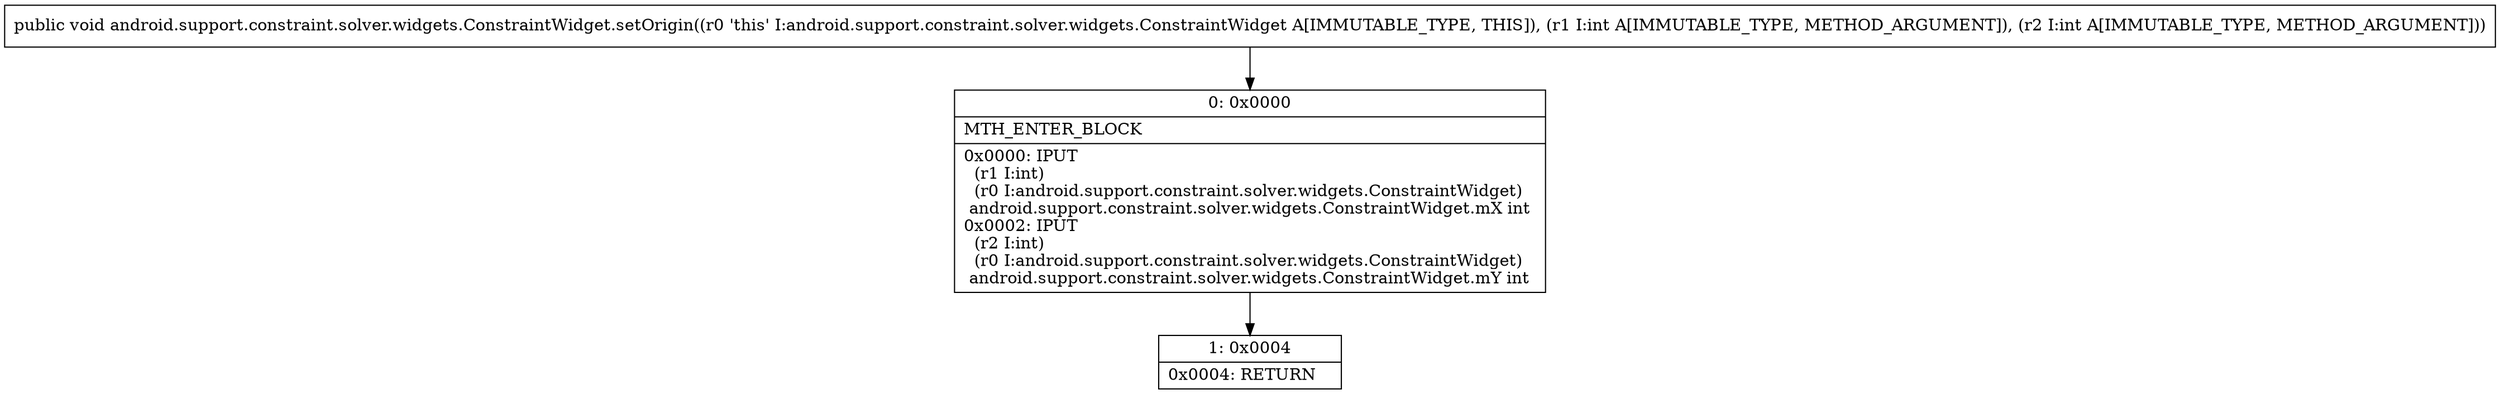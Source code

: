 digraph "CFG forandroid.support.constraint.solver.widgets.ConstraintWidget.setOrigin(II)V" {
Node_0 [shape=record,label="{0\:\ 0x0000|MTH_ENTER_BLOCK\l|0x0000: IPUT  \l  (r1 I:int)\l  (r0 I:android.support.constraint.solver.widgets.ConstraintWidget)\l android.support.constraint.solver.widgets.ConstraintWidget.mX int \l0x0002: IPUT  \l  (r2 I:int)\l  (r0 I:android.support.constraint.solver.widgets.ConstraintWidget)\l android.support.constraint.solver.widgets.ConstraintWidget.mY int \l}"];
Node_1 [shape=record,label="{1\:\ 0x0004|0x0004: RETURN   \l}"];
MethodNode[shape=record,label="{public void android.support.constraint.solver.widgets.ConstraintWidget.setOrigin((r0 'this' I:android.support.constraint.solver.widgets.ConstraintWidget A[IMMUTABLE_TYPE, THIS]), (r1 I:int A[IMMUTABLE_TYPE, METHOD_ARGUMENT]), (r2 I:int A[IMMUTABLE_TYPE, METHOD_ARGUMENT])) }"];
MethodNode -> Node_0;
Node_0 -> Node_1;
}

